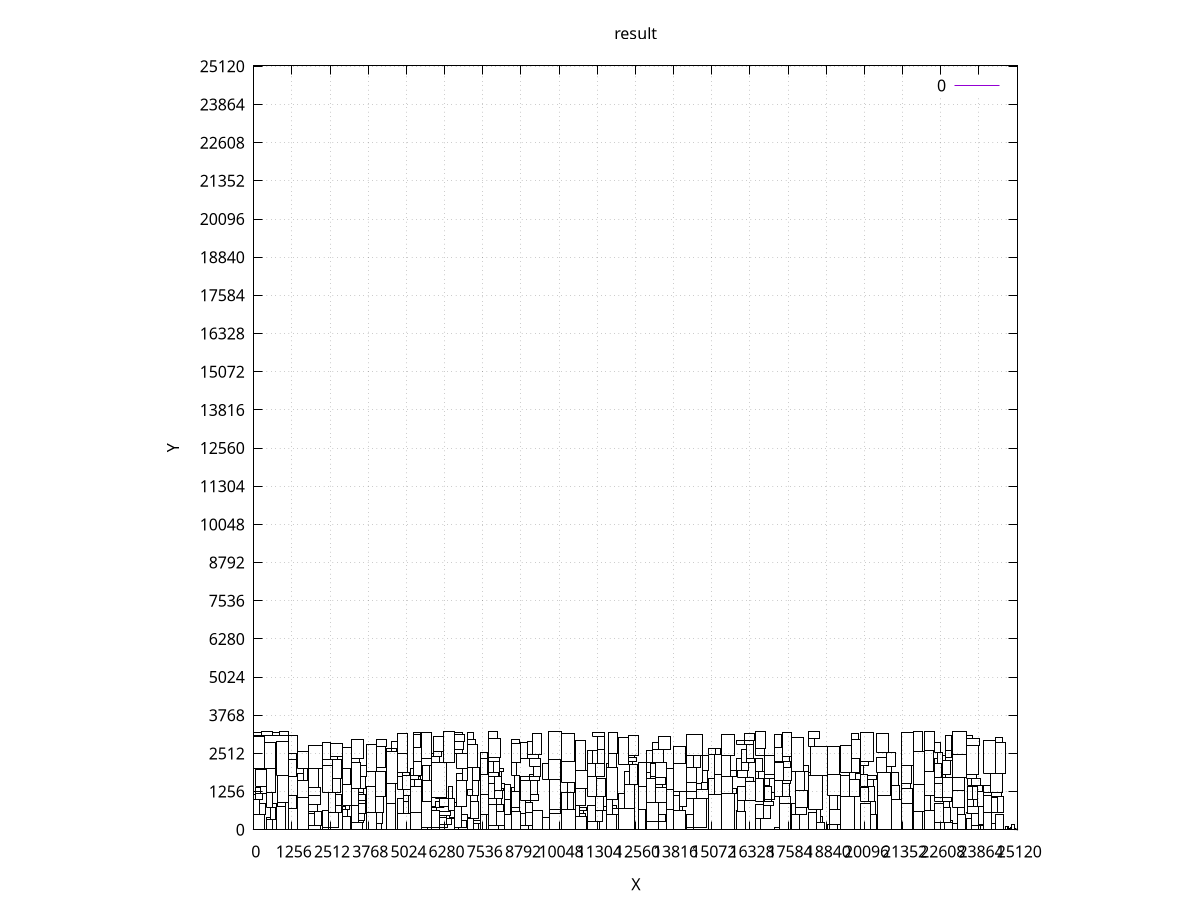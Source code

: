 reset
set title "result"
set xlabel "X"
set ylabel "Y"
set object 1 rect from 12330,2245 to 12610,2375 lw 1 fs empty
#set label "T1_h2_0001" at 12470,2310 center
set object 2 rect from 19665,2340 to 19970,2955 lw 1 fs empty
#set label "T1_h2_0002" at 19817,2647 center
set object 3 rect from 4740,2520 to 5060,3160 lw 1 fs empty
#set label "T1_h2_0003" at 4900,2840 center
set object 4 rect from 17300,875 to 17665,1105 lw 1 fs empty
#set label "T1_h2_0004" at 17482,990 center
set object 5 rect from 7035,2960 to 7240,3200 lw 1 fs empty
#set label "T1_h2_0005" at 7137,3080 center
set object 6 rect from 7470,490 to 7710,1160 lw 1 fs empty
#set label "T1_h2_0006" at 7590,825 center
set object 7 rect from 23440,2770 to 23890,3010 lw 1 fs empty
#set label "T1_h2_0007" at 23665,2890 center
set object 8 rect from 13230,1710 to 13570,2200 lw 1 fs empty
#set label "T1_h2_0008" at 13400,1955 center
set object 9 rect from 6120,770 to 6405,1020 lw 1 fs empty
#set label "T1_h2_0009" at 6262,895 center
set object 10 rect from 23825,780 to 24025,1270 lw 1 fs empty
#set label "T1_h2_0010" at 23925,1025 center
set object 11 rect from 370,2000 to 730,2875 lw 1 fs empty
#set label "T1_h2_0011" at 550,2437 center
set object 12 rect from 15685,1750 to 15870,1960 lw 1 fs empty
#set label "T1_h2_0012" at 15777,1855 center
set object 13 rect from 13335,280 to 13560,490 lw 1 fs empty
#set label "T1_h2_0013" at 13447,385 center
set object 14 rect from 22710,230 to 22925,730 lw 1 fs empty
#set label "T1_h2_0014" at 22817,480 center
set object 15 rect from 12940,1680 to 13045,1900 lw 1 fs empty
#set label "T1_h2_0015" at 12992,1790 center
set object 16 rect from 16210,2205 to 16490,2335 lw 1 fs empty
#set label "T1_h2_0016" at 16350,2270 center
set object 17 rect from 8780,140 to 8950,540 lw 1 fs empty
#set label "T1_h2_0017" at 8865,340 center
set object 18 rect from 6850,290 to 7035,500 lw 1 fs empty
#set label "T1_h2_0018" at 6942,395 center
set object 19 rect from 10140,0 to 10575,680 lw 1 fs empty
#set label "T1_h2_0019" at 10357,340 center
set object 20 rect from 16805,1430 to 16840,1450 lw 1 fs empty
#set label "T1_h2_0020" at 16822,1440 center
set object 21 rect from 7035,2050 to 7350,2820 lw 1 fs empty
#set label "T1_h2_0021" at 7192,2435 center
set object 22 rect from 24750,0 to 24795,110 lw 1 fs empty
#set label "T1_h2_0022" at 24772,55 center
set object 23 rect from 6405,650 to 6595,1020 lw 1 fs empty
#set label "T1_h2_0023" at 6500,835 center
set object 24 rect from 13110,2640 to 13315,2880 lw 1 fs empty
#set label "T1_h2_0024" at 13212,2760 center
set object 25 rect from 17140,1105 to 17410,1615 lw 1 fs empty
#set label "T1_h2_0025" at 17275,1360 center
set object 26 rect from 15870,2795 to 16150,2925 lw 1 fs empty
#set label "T1_h2_0026" at 16010,2860 center
set object 27 rect from 7035,1140 to 7200,1340 lw 1 fs empty
#set label "T1_h2_0027" at 7117,1240 center
set object 28 rect from 8260,990 to 8460,1480 lw 1 fs empty
#set label "T1_h2_0028" at 8360,1235 center
set object 29 rect from 1445,0 to 1815,1070 lw 1 fs empty
#set label "T1_h2_0029" at 1630,535 center
set object 30 rect from 22680,1820 to 22930,2280 lw 1 fs empty
#set label "T1_h2_0030" at 22805,2050 center
set object 31 rect from 16495,1690 to 16625,1910 lw 1 fs empty
#set label "T1_h2_0031" at 16560,1800 center
set object 32 rect from 16175,1595 to 16440,1735 lw 1 fs empty
#set label "T1_h2_0032" at 16307,1665 center
set object 33 rect from 14470,2040 to 14705,2460 lw 1 fs empty
#set label "T1_h2_0033" at 14587,2250 center
set object 34 rect from 865,3110 to 1145,3240 lw 1 fs empty
#set label "T1_h2_0034" at 1005,3175 center
set object 35 rect from 8090,1920 to 8215,2010 lw 1 fs empty
#set label "T1_h2_0035" at 8152,1965 center
set object 36 rect from 3465,300 to 3645,530 lw 1 fs empty
#set label "T1_h2_0036" at 3555,415 center
set object 37 rect from 5865,2230 to 6120,2410 lw 1 fs empty
#set label "T1_h2_0037" at 5992,2320 center
set object 38 rect from 7910,1280 to 8160,1740 lw 1 fs empty
#set label "T1_h2_0038" at 8035,1510 center
set object 39 rect from 4370,1510 to 4740,2580 lw 1 fs empty
#set label "T1_h2_0039" at 4555,2045 center
set object 40 rect from 5270,1795 to 5520,2255 lw 1 fs empty
#set label "T1_h2_0040" at 5395,2025 center
set object 41 rect from 7710,1030 to 7910,1520 lw 1 fs empty
#set label "T1_h2_0041" at 7810,1275 center
set object 42 rect from 16495,0 to 16685,370 lw 1 fs empty
#set label "T1_h2_0042" at 16590,185 center
set object 43 rect from 4890,1790 to 5135,1880 lw 1 fs empty
#set label "T1_h2_0043" at 5012,1835 center
set object 44 rect from 735,770 to 780,880 lw 1 fs empty
#set label "T1_h2_0044" at 757,825 center
set object 45 rect from 24795,0 to 24840,110 lw 1 fs empty
#set label "T1_h2_0045" at 24817,55 center
set object 46 rect from 24025,1860 to 24395,2930 lw 1 fs empty
#set label "T1_h2_0046" at 24210,2395 center
set object 47 rect from 8565,1255 to 8760,1795 lw 1 fs empty
#set label "T1_h2_0047" at 8662,1525 center
set object 48 rect from 25065,0 to 25100,20 lw 1 fs empty
#set label "T1_h2_0048" at 25082,10 center
set object 49 rect from 24415,0 to 24685,510 lw 1 fs empty
#set label "T1_h2_0049" at 24550,255 center
set object 50 rect from 10980,2190 to 11155,2620 lw 1 fs empty
#set label "T1_h2_0050" at 11067,2405 center
set object 51 rect from 12000,715 to 12200,1205 lw 1 fs empty
#set label "T1_h2_0051" at 12100,960 center
set object 52 rect from 24025,0 to 24285,560 lw 1 fs empty
#set label "T1_h2_0052" at 24155,280 center
set object 53 rect from 3705,570 to 4015,1420 lw 1 fs empty
#set label "T1_h2_0053" at 3860,995 center
set object 54 rect from 8005,130 to 8255,590 lw 1 fs empty
#set label "T1_h2_0054" at 8130,360 center
set object 55 rect from 4740,530 to 4940,1020 lw 1 fs empty
#set label "T1_h2_0055" at 4840,775 center
set object 56 rect from 18655,250 to 18725,430 lw 1 fs empty
#set label "T1_h2_0056" at 18690,340 center
set object 57 rect from 3465,1240 to 3620,1350 lw 1 fs empty
#set label "T1_h2_0057" at 3542,1295 center
set object 58 rect from 16805,1010 to 17035,1430 lw 1 fs empty
#set label "T1_h2_0058" at 16920,1220 center
set object 59 rect from 13810,2190 to 14215,2755 lw 1 fs empty
#set label "T1_h2_0059" at 14012,2472 center
set object 60 rect from 22390,940 to 22670,1070 lw 1 fs empty
#set label "T1_h2_0060" at 22530,1005 center
set object 61 rect from 20975,1010 to 21250,1460 lw 1 fs empty
#set label "T1_h2_0061" at 21112,1235 center
set object 62 rect from 8005,830 to 8170,1030 lw 1 fs empty
#set label "T1_h2_0062" at 8087,930 center
set object 63 rect from 7035,0 to 7225,370 lw 1 fs empty
#set label "T1_h2_0063" at 7130,185 center
set object 64 rect from 7710,1740 to 8045,1870 lw 1 fs empty
#set label "T1_h2_0064" at 7877,1805 center
set object 65 rect from 13810,0 to 14205,630 lw 1 fs empty
#set label "T1_h2_0065" at 14007,315 center
set object 66 rect from 2455,570 to 2695,1240 lw 1 fs empty
#set label "T1_h2_0066" at 2575,905 center
set object 67 rect from 1985,130 to 2235,590 lw 1 fs empty
#set label "T1_h2_0067" at 2110,360 center
set object 68 rect from 6125,470 to 6460,600 lw 1 fs empty
#set label "T1_h2_0068" at 6292,535 center
set object 69 rect from 7710,2240 to 8085,2370 lw 1 fs empty
#set label "T1_h2_0069" at 7897,2305 center
set object 70 rect from 16495,370 to 16770,820 lw 1 fs empty
#set label "T1_h2_0070" at 16632,595 center
set object 71 rect from 10980,1080 to 11280,1740 lw 1 fs empty
#set label "T1_h2_0071" at 11130,1410 center
set object 72 rect from 25120,0 to 25135,10 lw 1 fs empty
#set label "T1_h2_0072" at 25127,5 center
set object 73 rect from 2260,1240 to 2590,2110 lw 1 fs empty
#set label "T1_h2_0073" at 2425,1675 center
set object 74 rect from 22490,2170 to 22680,2540 lw 1 fs empty
#set label "T1_h2_0074" at 22585,2355 center
set object 75 rect from 22995,0 to 23160,200 lw 1 fs empty
#set label "T1_h2_0075" at 23077,100 center
set object 76 rect from 70,1195 to 235,1395 lw 1 fs empty
#set label "T1_h2_0076" at 152,1295 center
set object 77 rect from 8475,2225 to 8780,2840 lw 1 fs empty
#set label "T1_h2_0077" at 8627,2532 center
set object 78 rect from 5980,730 to 6120,930 lw 1 fs empty
#set label "T1_h2_0078" at 6050,830 center
set object 79 rect from 16805,1680 to 17140,1810 lw 1 fs empty
#set label "T1_h2_0079" at 16972,1745 center
set object 80 rect from 17410,1525 to 17655,1615 lw 1 fs empty
#set label "T1_h2_0080" at 17532,1570 center
set object 81 rect from 2910,1500 to 3180,2010 lw 1 fs empty
#set label "T1_h2_0081" at 3045,1755 center
set object 82 rect from 7470,2330 to 7695,2540 lw 1 fs empty
#set label "T1_h2_0082" at 7582,2435 center
set object 83 rect from 16770,790 to 17105,920 lw 1 fs empty
#set label "T1_h2_0083" at 16937,855 center
set object 84 rect from 5525,2110 to 5850,2340 lw 1 fs empty
#set label "T1_h2_0084" at 5687,2225 center
set object 85 rect from 6255,2230 to 6610,3240 lw 1 fs empty
#set label "T1_h2_0085" at 6432,2735 center
set object 86 rect from 415,340 to 560,410 lw 1 fs empty
#set label "T1_h2_0086" at 487,375 center
set object 87 rect from 6405,1020 to 6555,1440 lw 1 fs empty
#set label "T1_h2_0087" at 6480,1230 center
set object 88 rect from 12330,2155 to 12455,2245 lw 1 fs empty
#set label "T1_h2_0088" at 12392,2200 center
set object 89 rect from 23440,0 to 23630,370 lw 1 fs empty
#set label "T1_h2_0089" at 23535,185 center
set object 90 rect from 12200,1485 to 12375,1915 lw 1 fs empty
#set label "T1_h2_0090" at 12287,1700 center
set object 91 rect from 22390,2540 to 22610,2880 lw 1 fs empty
#set label "T1_h2_0091" at 22500,2710 center
set object 92 rect from 2455,80 to 2795,570 lw 1 fs empty
#set label "T1_h2_0092" at 2625,325 center
set object 93 rect from 14755,1950 to 14955,2440 lw 1 fs empty
#set label "T1_h2_0093" at 14855,2195 center
set object 94 rect from 16495,2680 to 16840,3240 lw 1 fs empty
#set label "T1_h2_0094" at 16667,2960 center
set object 95 rect from 22390,0 to 22715,230 lw 1 fs empty
#set label "T1_h2_0095" at 22552,115 center
set object 96 rect from 5570,930 to 5865,1620 lw 1 fs empty
#set label "T1_h2_0096" at 5717,1275 center
set object 97 rect from 7225,0 to 7390,200 lw 1 fs empty
#set label "T1_h2_0097" at 7307,100 center
set object 98 rect from 22070,0 to 22390,640 lw 1 fs empty
#set label "T1_h2_0098" at 22230,320 center
set object 99 rect from 21330,0 to 21690,875 lw 1 fs empty
#set label "T1_h2_0099" at 21510,437 center
set object 100 rect from 5865,0 to 6110,90 lw 1 fs empty
#set label "T1_h2_0100" at 5987,45 center
set object 101 rect from 12330,2375 to 12540,2455 lw 1 fs empty
#set label "T1_h2_0101" at 12435,2415 center
set object 102 rect from 19805,1650 to 19970,1850 lw 1 fs empty
#set label "T1_h2_0102" at 19887,1750 center
set object 103 rect from 4370,850 to 4670,1510 lw 1 fs empty
#set label "T1_h2_0103" at 4520,1180 center
set object 104 rect from 8475,1255 to 8565,1375 lw 1 fs empty
#set label "T1_h2_0104" at 8520,1315 center
set object 105 rect from 11255,1740 to 11530,2190 lw 1 fs empty
#set label "T1_h2_0105" at 11392,1965 center
set object 106 rect from 15210,2490 to 15375,2690 lw 1 fs empty
#set label "T1_h2_0106" at 15292,2590 center
set object 107 rect from 21330,875 to 21680,1370 lw 1 fs empty
#set label "T1_h2_0107" at 21505,1122 center
set object 108 rect from 22670,940 to 22950,1070 lw 1 fs empty
#set label "T1_h2_0108" at 22810,1005 center
set object 109 rect from 780,770 to 1060,900 lw 1 fs empty
#set label "T1_h2_0109" at 920,835 center
set object 110 rect from 17140,2245 to 17390,2705 lw 1 fs empty
#set label "T1_h2_0110" at 17265,2475 center
set object 111 rect from 2260,80 to 2455,620 lw 1 fs empty
#set label "T1_h2_0111" at 2357,350 center
set object 112 rect from 17300,0 to 17660,875 lw 1 fs empty
#set label "T1_h2_0112" at 17480,437 center
set object 113 rect from 8950,140 to 9180,560 lw 1 fs empty
#set label "T1_h2_0113" at 9065,350 center
set object 114 rect from 14025,750 to 14240,1250 lw 1 fs empty
#set label "T1_h2_0114" at 14132,1000 center
set object 115 rect from 17140,0 to 17300,80 lw 1 fs empty
#set label "T1_h2_0115" at 17220,40 center
set object 116 rect from 8260,0 to 8475,500 lw 1 fs empty
#set label "T1_h2_0116" at 8367,250 center
set object 117 rect from 23475,780 to 23700,990 lw 1 fs empty
#set label "T1_h2_0117" at 23587,885 center
set object 118 rect from 18870,1125 to 19305,1805 lw 1 fs empty
#set label "T1_h2_0118" at 19087,1465 center
set object 119 rect from 20200,1410 to 20405,1650 lw 1 fs empty
#set label "T1_h2_0119" at 20302,1530 center
set object 120 rect from 24895,0 to 24935,85 lw 1 fs empty
#set label "T1_h2_0120" at 24915,42 center
set object 121 rect from 7470,1160 to 7710,1830 lw 1 fs empty
#set label "T1_h2_0121" at 7590,1495 center
set object 122 rect from 11685,2065 to 11935,2525 lw 1 fs empty
#set label "T1_h2_0122" at 11810,2295 center
set object 123 rect from 8950,900 to 9095,970 lw 1 fs empty
#set label "T1_h2_0123" at 9022,935 center
set object 124 rect from 20280,0 to 20480,490 lw 1 fs empty
#set label "T1_h2_0124" at 20380,245 center
set object 125 rect from 17680,510 to 17815,880 lw 1 fs empty
#set label "T1_h2_0125" at 17747,695 center
set object 126 rect from 1815,590 to 2100,840 lw 1 fs empty
#set label "T1_h2_0126" at 1957,715 center
set object 127 rect from 6610,760 to 6685,890 lw 1 fs empty
#set label "T1_h2_0127" at 6647,825 center
set object 128 rect from 24395,2870 to 24650,3050 lw 1 fs empty
#set label "T1_h2_0128" at 24522,2960 center
set object 129 rect from 20480,2530 to 20875,3160 lw 1 fs empty
#set label "T1_h2_0129" at 20677,2845 center
set object 130 rect from 24285,560 to 24485,1050 lw 1 fs empty
#set label "T1_h2_0130" at 24385,805 center
set object 131 rect from 23475,550 to 23840,780 lw 1 fs empty
#set label "T1_h2_0131" at 23657,665 center
set object 132 rect from 16210,2335 to 16460,2795 lw 1 fs empty
#set label "T1_h2_0132" at 16335,2565 center
set object 133 rect from 9715,1670 to 10110,2300 lw 1 fs empty
#set label "T1_h2_0133" at 9912,1985 center
set object 134 rect from 23825,1270 to 23990,1470 lw 1 fs empty
#set label "T1_h2_0134" at 23907,1370 center
set object 135 rect from 2910,450 to 3090,680 lw 1 fs empty
#set label "T1_h2_0135" at 3000,565 center
set object 136 rect from 14240,2460 to 14755,3150 lw 1 fs empty
#set label "T1_h2_0136" at 14497,2805 center
set object 137 rect from 19305,1090 to 19600,1780 lw 1 fs empty
#set label "T1_h2_0137" at 19452,1435 center
set object 138 rect from 2590,1240 to 2865,1690 lw 1 fs empty
#set label "T1_h2_0138" at 2727,1465 center
set object 139 rect from 11500,620 to 11600,780 lw 1 fs empty
#set label "T1_h2_0139" at 11550,700 center
set object 140 rect from 3035,680 to 3155,810 lw 1 fs empty
#set label "T1_h2_0140" at 3095,745 center
set object 141 rect from 12940,0 to 13325,280 lw 1 fs empty
#set label "T1_h2_0141" at 13132,140 center
set object 142 rect from 8090,1740 to 8160,1920 lw 1 fs empty
#set label "T1_h2_0142" at 8125,1830 center
set object 143 rect from 13810,1250 to 14230,2190 lw 1 fs empty
#set label "T1_h2_0143" at 14020,1720 center
set object 144 rect from 8160,1360 to 8260,1520 lw 1 fs empty
#set label "T1_h2_0144" at 8210,1440 center
set object 145 rect from 22995,2475 to 23440,3225 lw 1 fs empty
#set label "T1_h2_0145" at 23217,2850 center
set object 146 rect from 15870,1965 to 16060,2335 lw 1 fs empty
#set label "T1_h2_0146" at 15965,2150 center
set object 147 rect from 10140,680 to 10335,1220 lw 1 fs empty
#set label "T1_h2_0147" at 10237,950 center
set object 148 rect from 70,985 to 295,1195 lw 1 fs empty
#set label "T1_h2_0148" at 182,1090 center
set object 149 rect from 11250,280 to 11470,620 lw 1 fs empty
#set label "T1_h2_0149" at 11360,450 center
set object 150 rect from 5525,930 to 5570,1040 lw 1 fs empty
#set label "T1_h2_0150" at 5547,985 center
set object 151 rect from 17680,1920 to 18080,3040 lw 1 fs empty
#set label "T1_h2_0151" at 17880,2480 center
set object 152 rect from 14240,0 to 14485,90 lw 1 fs empty
#set label "T1_h2_0152" at 14362,45 center
set object 153 rect from 14240,2040 to 14470,2460 lw 1 fs empty
#set label "T1_h2_0153" at 14355,2250 center
set object 154 rect from 13230,1480 to 13555,1710 lw 1 fs empty
#set label "T1_h2_0154" at 13392,1595 center
set object 155 rect from 6610,0 to 6735,90 lw 1 fs empty
#set label "T1_h2_0155" at 6672,45 center
set object 156 rect from 22670,1070 to 22990,1710 lw 1 fs empty
#set label "T1_h2_0156" at 22830,1390 center
set object 157 rect from 18950,0 to 19205,180 lw 1 fs empty
#set label "T1_h2_0157" at 19077,90 center
set object 158 rect from 4740,1340 to 4890,1760 lw 1 fs empty
#set label "T1_h2_0158" at 4815,1550 center
set object 159 rect from 23440,550 to 23475,570 lw 1 fs empty
#set label "T1_h2_0159" at 23457,560 center
set object 160 rect from 8950,560 to 9170,900 lw 1 fs empty
#set label "T1_h2_0160" at 9060,730 center
set object 161 rect from 9730,0 to 10140,530 lw 1 fs empty
#set label "T1_h2_0161" at 9935,265 center
set object 162 rect from 6865,1610 to 7035,2010 lw 1 fs empty
#set label "T1_h2_0162" at 6950,1810 center
set object 163 rect from 3205,2200 to 3485,2330 lw 1 fs empty
#set label "T1_h2_0163" at 3345,2265 center
set object 164 rect from 14955,2490 to 15210,2670 lw 1 fs empty
#set label "T1_h2_0164" at 15082,2580 center
set object 165 rect from 18870,0 to 18950,160 lw 1 fs empty
#set label "T1_h2_0165" at 18910,80 center
set object 166 rect from 23475,990 to 23650,1420 lw 1 fs empty
#set label "T1_h2_0166" at 23562,1205 center
set object 167 rect from 20480,1880 to 20830,2375 lw 1 fs empty
#set label "T1_h2_0167" at 20655,2127 center
set object 168 rect from 6120,730 to 6235,770 lw 1 fs empty
#set label "T1_h2_0168" at 6177,750 center
set object 169 rect from 5865,2410 to 5915,2520 lw 1 fs empty
#set label "T1_h2_0169" at 5890,2465 center
set object 170 rect from 1140,2315 to 1395,2495 lw 1 fs empty
#set label "T1_h2_0170" at 1267,2405 center
set object 171 rect from 22390,1710 to 22640,2170 lw 1 fs empty
#set label "T1_h2_0171" at 22515,1940 center
set object 172 rect from 5165,1655 to 5430,1795 lw 1 fs empty
#set label "T1_h2_0172" at 5297,1725 center
set object 173 rect from 5865,90 to 6125,650 lw 1 fs empty
#set label "T1_h2_0173" at 5995,370 center
set object 174 rect from 15925,1735 to 16250,1965 lw 1 fs empty
#set label "T1_h2_0174" at 16087,1850 center
set object 175 rect from 9060,2080 to 9445,2360 lw 1 fs empty
#set label "T1_h2_0175" at 9252,2220 center
set object 176 rect from 12940,2200 to 13110,2600 lw 1 fs empty
#set label "T1_h2_0176" at 13025,2400 center
set object 177 rect from 17390,2425 to 17680,3195 lw 1 fs empty
#set label "T1_h2_0177" at 17535,2810 center
set object 178 rect from 19665,1890 to 19940,2340 lw 1 fs empty
#set label "T1_h2_0178" at 19802,2115 center
set object 179 rect from 22995,720 to 23400,1285 lw 1 fs empty
#set label "T1_h2_0179" at 23197,1002 center
set object 180 rect from 1815,130 to 1985,530 lw 1 fs empty
#set label "T1_h2_0180" at 1900,330 center
set object 181 rect from 415,0 to 635,340 lw 1 fs empty
#set label "T1_h2_0181" at 525,170 center
set object 182 rect from 14565,1310 to 14730,1510 lw 1 fs empty
#set label "T1_h2_0182" at 14647,1410 center
set object 183 rect from 0,985 to 70,1165 lw 1 fs empty
#set label "T1_h2_0183" at 35,1075 center
set object 184 rect from 7035,370 to 7150,410 lw 1 fs empty
#set label "T1_h2_0184" at 7092,390 center
set object 185 rect from 24285,0 to 24415,220 lw 1 fs empty
#set label "T1_h2_0185" at 24350,110 center
set object 186 rect from 9060,1740 to 9220,1820 lw 1 fs empty
#set label "T1_h2_0186" at 9140,1780 center
set object 187 rect from 18505,0 to 18790,250 lw 1 fs empty
#set label "T1_h2_0187" at 18647,125 center
set object 188 rect from 2695,800 to 2885,1170 lw 1 fs empty
#set label "T1_h2_0188" at 2790,985 center
set object 189 rect from 4050,0 to 4215,200 lw 1 fs empty
#set label "T1_h2_0189" at 4132,100 center
set object 190 rect from 19665,2955 to 19890,3165 lw 1 fs empty
#set label "T1_h2_0190" at 19777,3060 center
set object 191 rect from 17140,2705 to 17370,3125 lw 1 fs empty
#set label "T1_h2_0191" at 17255,2915 center
set object 192 rect from 12650,0 to 12890,670 lw 1 fs empty
#set label "T1_h2_0192" at 12770,335 center
set object 193 rect from 6610,2645 to 6895,2895 lw 1 fs empty
#set label "T1_h2_0193" at 6752,2770 center
set object 194 rect from 7910,1030 to 8195,1280 lw 1 fs empty
#set label "T1_h2_0194" at 8052,1155 center
set object 195 rect from 13230,1400 to 13440,1480 lw 1 fs empty
#set label "T1_h2_0195" at 13335,1440 center
set object 196 rect from 3515,1750 to 3705,2120 lw 1 fs empty
#set label "T1_h2_0196" at 3610,1935 center
set object 197 rect from 23440,1830 to 23860,2770 lw 1 fs empty
#set label "T1_h2_0197" at 23650,2300 center
set object 198 rect from 20480,0 to 20520,85 lw 1 fs empty
#set label "T1_h2_0198" at 20500,42 center
set object 199 rect from 17390,2245 to 17645,2425 lw 1 fs empty
#set label "T1_h2_0199" at 17517,2335 center
set object 200 rect from 16495,920 to 16785,1690 lw 1 fs empty
#set label "T1_h2_0200" at 16640,1305 center
set object 201 rect from 235,1195 to 415,1425 lw 1 fs empty
#set label "T1_h2_0201" at 325,1310 center
set object 202 rect from 9060,1610 to 9395,1740 lw 1 fs empty
#set label "T1_h2_0202" at 9227,1675 center
set object 203 rect from 4015,570 to 4285,1080 lw 1 fs empty
#set label "T1_h2_0203" at 4150,825 center
set object 204 rect from 23630,130 to 23860,550 lw 1 fs empty
#set label "T1_h2_0204" at 23745,340 center
set object 205 rect from 4050,200 to 4240,570 lw 1 fs empty
#set label "T1_h2_0205" at 4145,385 center
set object 206 rect from 6610,90 to 6850,760 lw 1 fs empty
#set label "T1_h2_0206" at 6730,425 center
set object 207 rect from 2520,2305 to 2765,2395 lw 1 fs empty
#set label "T1_h2_0207" at 2642,2350 center
set object 208 rect from 9715,2300 to 10135,3240 lw 1 fs empty
#set label "T1_h2_0208" at 9925,2770 center
set object 209 rect from 1140,0 to 1435,690 lw 1 fs empty
#set label "T1_h2_0209" at 1287,345 center
set object 210 rect from 17815,510 to 18180,740 lw 1 fs empty
#set label "T1_h2_0210" at 17997,625 center
set object 211 rect from 6330,180 to 6495,380 lw 1 fs empty
#set label "T1_h2_0211" at 6412,280 center
set object 212 rect from 3465,870 to 3675,950 lw 1 fs empty
#set label "T1_h2_0212" at 3570,910 center
set object 213 rect from 245,3110 to 620,3240 lw 1 fs empty
#set label "T1_h2_0213" at 432,3175 center
set object 214 rect from 13315,2640 to 13705,3080 lw 1 fs empty
#set label "T1_h2_0214" at 13510,2860 center
set object 215 rect from 14240,1030 to 14565,1260 lw 1 fs empty
#set label "T1_h2_0215" at 14402,1145 center
set object 216 rect from 1140,1755 to 1400,2315 lw 1 fs empty
#set label "T1_h2_0216" at 1270,2035 center
set object 217 rect from 19970,2260 to 20390,3200 lw 1 fs empty
#set label "T1_h2_0217" at 20180,2730 center
set object 218 rect from 20975,0 to 21330,1010 lw 1 fs empty
#set label "T1_h2_0218" at 21152,505 center
set object 219 rect from 16060,2205 to 16210,2625 lw 1 fs empty
#set label "T1_h2_0219" at 16135,2415 center
set object 220 rect from 15925,955 to 16175,1415 lw 1 fs empty
#set label "T1_h2_0220" at 16050,1185 center
set object 221 rect from 735,0 to 1050,770 lw 1 fs empty
#set label "T1_h2_0221" at 892,385 center
set object 222 rect from 2520,2395 to 2910,2835 lw 1 fs empty
#set label "T1_h2_0222" at 2715,2615 center
set object 223 rect from 13570,1340 to 13810,2010 lw 1 fs empty
#set label "T1_h2_0223" at 13690,1675 center
set object 224 rect from 10710,440 to 10920,520 lw 1 fs empty
#set label "T1_h2_0224" at 10815,480 center
set object 225 rect from 3705,0 to 4050,560 lw 1 fs empty
#set label "T1_h2_0225" at 3877,280 center
set object 226 rect from 17680,0 to 17950,510 lw 1 fs empty
#set label "T1_h2_0226" at 17815,255 center
set object 227 rect from 11600,2065 to 11685,2175 lw 1 fs empty
#set label "T1_h2_0227" at 11642,2120 center
set object 228 rect from 14240,1550 to 14580,2040 lw 1 fs empty
#set label "T1_h2_0228" at 14410,1795 center
set object 229 rect from 10575,810 to 10920,1370 lw 1 fs empty
#set label "T1_h2_0229" at 10747,1090 center
set object 230 rect from 9220,1740 to 9440,2080 lw 1 fs empty
#set label "T1_h2_0230" at 9330,1910 center
set object 231 rect from 10980,280 to 11250,790 lw 1 fs empty
#set label "T1_h2_0231" at 11115,535 center
set object 232 rect from 5570,1620 to 5770,2110 lw 1 fs empty
#set label "T1_h2_0232" at 5670,1865 center
set object 233 rect from 6685,2010 to 7035,2505 lw 1 fs empty
#set label "T1_h2_0233" at 6860,2257 center
set object 234 rect from 15390,0 to 15830,1200 lw 1 fs empty
#set label "T1_h2_0234" at 15610,600 center
set object 235 rect from 13110,2200 to 13500,2640 lw 1 fs empty
#set label "T1_h2_0235" at 13305,2420 center
set object 236 rect from 11600,0 to 11950,495 lw 1 fs empty
#set label "T1_h2_0236" at 11775,247 center
set object 237 rect from 19305,1890 to 19665,2765 lw 1 fs empty
#set label "T1_h2_0237" at 19485,2327 center
set object 238 rect from 16495,2450 to 16820,2680 lw 1 fs empty
#set label "T1_h2_0238" at 16657,2565 center
set object 239 rect from 0,2000 to 370,3070 lw 1 fs empty
#set label "T1_h2_0239" at 185,2535 center
set object 240 rect from 1140,690 to 1415,1140 lw 1 fs empty
#set label "T1_h2_0240" at 1277,915 center
set object 241 rect from 5165,1435 to 5295,1655 lw 1 fs empty
#set label "T1_h2_0241" at 5230,1545 center
set object 242 rect from 18310,1800 to 18870,2755 lw 1 fs empty
#set label "T1_h2_0242" at 18590,2277 center
set object 243 rect from 5915,2590 to 6255,3080 lw 1 fs empty
#set label "T1_h2_0243" at 6085,2835 center
set object 244 rect from 11280,1080 to 11585,1695 lw 1 fs empty
#set label "T1_h2_0244" at 11432,1387 center
set object 245 rect from 17410,1105 to 17640,1525 lw 1 fs empty
#set label "T1_h2_0245" at 17525,1315 center
set object 246 rect from 8780,0 to 9045,140 lw 1 fs empty
#set label "T1_h2_0246" at 8912,70 center
set object 247 rect from 6125,180 to 6330,420 lw 1 fs empty
#set label "T1_h2_0247" at 6227,300 center
set object 248 rect from 8475,615 to 8755,745 lw 1 fs empty
#set label "T1_h2_0248" at 8615,680 center
set object 249 rect from 7225,200 to 7470,290 lw 1 fs empty
#set label "T1_h2_0249" at 7347,245 center
set object 250 rect from 7150,370 to 7410,930 lw 1 fs empty
#set label "T1_h2_0250" at 7280,650 center
set object 251 rect from 11250,620 to 11500,1080 lw 1 fs empty
#set label "T1_h2_0251" at 11375,850 center
set object 252 rect from 1625,1630 to 1760,2000 lw 1 fs empty
#set label "T1_h2_0252" at 1692,1815 center
set object 253 rect from 19970,0 to 20280,850 lw 1 fs empty
#set label "T1_h2_0253" at 20125,425 center
set object 254 rect from 2910,680 to 3035,770 lw 1 fs empty
#set label "T1_h2_0254" at 2972,725 center
set object 255 rect from 16805,920 to 17050,1010 lw 1 fs empty
#set label "T1_h2_0255" at 16927,965 center
set object 256 rect from 10710,520 to 10865,630 lw 1 fs empty
#set label "T1_h2_0256" at 10787,575 center
set object 257 rect from 14955,0 to 15385,1150 lw 1 fs empty
#set label "T1_h2_0257" at 15170,575 center
set object 258 rect from 22680,1710 to 22765,1820 lw 1 fs empty
#set label "T1_h2_0258" at 22722,1765 center
set object 259 rect from 560,340 to 730,740 lw 1 fs empty
#set label "T1_h2_0259" at 645,540 center
set object 260 rect from 8780,1610 to 9060,1740 lw 1 fs empty
#set label "T1_h2_0260" at 8920,1675 center
set object 261 rect from 15925,615 to 16145,955 lw 1 fs empty
#set label "T1_h2_0261" at 16035,785 center
set object 262 rect from 23860,130 to 23975,170 lw 1 fs empty
#set label "T1_h2_0262" at 23917,150 center
set object 263 rect from 1815,1400 to 2120,2015 lw 1 fs empty
#set label "T1_h2_0263" at 1967,1707 center
set object 264 rect from 20280,490 to 20455,920 lw 1 fs empty
#set label "T1_h2_0264" at 20367,705 center
set object 265 rect from 8780,970 to 9100,1610 lw 1 fs empty
#set label "T1_h2_0265" at 8940,1290 center
set object 266 rect from 18245,0 to 18505,560 lw 1 fs empty
#set label "T1_h2_0266" at 18375,280 center
set object 267 rect from 24395,1860 to 24750,2870 lw 1 fs empty
#set label "T1_h2_0267" at 24572,2365 center
set object 268 rect from 14730,1310 to 14935,1550 lw 1 fs empty
#set label "T1_h2_0268" at 14832,1430 center
set object 269 rect from 21700,2560 to 22000,3220 lw 1 fs empty
#set label "T1_h2_0269" at 21850,2890 center
set object 270 rect from 18870,1805 to 19290,2745 lw 1 fs empty
#set label "T1_h2_0270" at 19080,2275 center
set object 271 rect from 4740,1880 to 5060,2520 lw 1 fs empty
#set label "T1_h2_0271" at 4900,2200 center
set object 272 rect from 6455,380 to 6570,420 lw 1 fs empty
#set label "T1_h2_0272" at 6512,400 center
set object 273 rect from 780,900 to 1140,1775 lw 1 fs empty
#set label "T1_h2_0273" at 960,1337 center
set object 274 rect from 22710,730 to 22895,940 lw 1 fs empty
#set label "T1_h2_0274" at 22802,835 center
set object 275 rect from 11815,705 to 11940,795 lw 1 fs empty
#set label "T1_h2_0275" at 11877,750 center
set object 276 rect from 9500,1670 to 9715,2170 lw 1 fs empty
#set label "T1_h2_0276" at 9607,1920 center
set object 277 rect from 415,740 to 615,1230 lw 1 fs empty
#set label "T1_h2_0277" at 515,985 center
set object 278 rect from 16625,1690 to 16805,1920 lw 1 fs empty
#set label "T1_h2_0278" at 16715,1805 center
set object 279 rect from 13570,670 to 13810,1340 lw 1 fs empty
#set label "T1_h2_0279" at 13690,1005 center
set object 280 rect from 415,1230 to 730,2000 lw 1 fs empty
#set label "T1_h2_0280" at 572,1615 center
set object 281 rect from 17035,1010 to 17140,1230 lw 1 fs empty
#set label "T1_h2_0281" at 17087,1120 center
set object 282 rect from 0,0 to 350,495 lw 1 fs empty
#set label "T1_h2_0282" at 175,247 center
set object 283 rect from 16175,955 to 16495,1595 lw 1 fs empty
#set label "T1_h2_0283" at 16335,1275 center
set object 284 rect from 21330,2125 to 21700,3195 lw 1 fs empty
#set label "T1_h2_0284" at 21515,2660 center
set object 285 rect from 5525,80 to 5835,930 lw 1 fs empty
#set label "T1_h2_0285" at 5680,505 center
set object 286 rect from 20520,1130 to 20965,1880 lw 1 fs empty
#set label "T1_h2_0286" at 20742,1505 center
set object 287 rect from 13230,910 to 13570,1400 lw 1 fs empty
#set label "T1_h2_0287" at 13400,1155 center
set object 288 rect from 8475,2840 to 8755,2970 lw 1 fs empty
#set label "T1_h2_0288" at 8615,2905 center
set object 289 rect from 5270,2715 to 5505,3135 lw 1 fs empty
#set label "T1_h2_0289" at 5387,2925 center
set object 290 rect from 22995,1725 to 23440,2475 lw 1 fs empty
#set label "T1_h2_0290" at 23217,2100 center
set object 291 rect from 4035,2060 to 4330,2750 lw 1 fs empty
#set label "T1_h2_0291" at 4182,2405 center
set object 292 rect from 23605,1470 to 23930,1700 lw 1 fs empty
#set label "T1_h2_0292" at 23767,1585 center
set object 293 rect from 20830,1880 to 20995,2080 lw 1 fs empty
#set label "T1_h2_0293" at 20912,1980 center
set object 294 rect from 11305,2190 to 11555,2650 lw 1 fs empty
#set label "T1_h2_0294" at 11430,2420 center
set object 295 rect from 3705,1930 to 4035,2800 lw 1 fs empty
#set label "T1_h2_0295" at 3870,2365 center
set object 296 rect from 10980,0 to 11365,280 lw 1 fs empty
#set label "T1_h2_0296" at 11172,140 center
set object 297 rect from 2590,1690 to 2895,2305 lw 1 fs empty
#set label "T1_h2_0297" at 2742,1997 center
set object 298 rect from 13810,630 to 14025,1130 lw 1 fs empty
#set label "T1_h2_0298" at 13917,880 center
set object 299 rect from 4035,2750 to 4360,2980 lw 1 fs empty
#set label "T1_h2_0299" at 4197,2865 center
set object 300 rect from 8475,1795 to 8650,2225 lw 1 fs empty
#set label "T1_h2_0300" at 8562,2010 center
set object 301 rect from 4370,0 to 4680,850 lw 1 fs empty
#set label "T1_h2_0301" at 4525,425 center
set object 302 rect from 1140,2495 to 1445,3110 lw 1 fs empty
#set label "T1_h2_0302" at 1292,2802 center
set object 303 rect from 14475,90 to 14895,1030 lw 1 fs empty
#set label "T1_h2_0303" at 14685,560 center
set object 304 rect from 620,3110 to 865,3200 lw 1 fs empty
#set label "T1_h2_0304" at 742,3155 center
set object 305 rect from 3205,230 to 3465,790 lw 1 fs empty
#set label "T1_h2_0305" at 3335,510 center
set object 306 rect from 20220,920 to 20420,1410 lw 1 fs empty
#set label "T1_h2_0306" at 20320,1165 center
set object 307 rect from 7710,0 to 8045,130 lw 1 fs empty
#set label "T1_h2_0307" at 7877,65 center
set object 308 rect from 11815,495 to 12000,705 lw 1 fs empty
#set label "T1_h2_0308" at 11907,600 center
set object 309 rect from 1815,0 to 2190,130 lw 1 fs empty
#set label "T1_h2_0309" at 2002,65 center
set object 310 rect from 1815,840 to 2200,1120 lw 1 fs empty
#set label "T1_h2_0310" at 2007,980 center
set object 311 rect from 12000,0 to 12525,715 lw 1 fs empty
#set label "T1_h2_0311" at 12262,357 center
set object 312 rect from 3465,1160 to 3625,1240 lw 1 fs empty
#set label "T1_h2_0312" at 3545,1200 center
set object 313 rect from 3515,1350 to 3685,1750 lw 1 fs empty
#set label "T1_h2_0313" at 3600,1550 center
set object 314 rect from 1445,1070 to 1790,1630 lw 1 fs empty
#set label "T1_h2_0314" at 1617,1350 center
set object 315 rect from 7710,2370 to 8105,3000 lw 1 fs empty
#set label "T1_h2_0315" at 7907,2685 center
set object 316 rect from 4530,2580 to 4690,2660 lw 1 fs empty
#set label "T1_h2_0316" at 4610,2620 center
set object 317 rect from 2695,570 to 2875,800 lw 1 fs empty
#set label "T1_h2_0317" at 2785,685 center
set object 318 rect from 14565,1030 to 14950,1310 lw 1 fs empty
#set label "T1_h2_0318" at 14757,1170 center
set object 319 rect from 3465,530 to 3685,870 lw 1 fs empty
#set label "T1_h2_0319" at 3575,700 center
set object 320 rect from 14755,1550 to 14925,1950 lw 1 fs empty
#set label "T1_h2_0320" at 14840,1750 center
set object 321 rect from 23160,510 to 23385,720 lw 1 fs empty
#set label "T1_h2_0321" at 23272,615 center
set object 322 rect from 20975,1460 to 21205,1880 lw 1 fs empty
#set label "T1_h2_0322" at 21090,1670 center
set object 323 rect from 10575,440 to 10710,810 lw 1 fs empty
#set label "T1_h2_0323" at 10642,625 center
set object 324 rect from 735,1775 to 1135,2895 lw 1 fs empty
#set label "T1_h2_0324" at 935,2335 center
set object 325 rect from 12650,1440 to 12940,2210 lw 1 fs empty
#set label "T1_h2_0325" at 12795,1825 center
set object 326 rect from 19305,0 to 19780,1090 lw 1 fs empty
#set label "T1_h2_0326" at 19542,545 center
set object 327 rect from 12330,2455 to 12650,3095 lw 1 fs empty
#set label "T1_h2_0327" at 12490,2775 center
set object 328 rect from 1445,1630 to 1625,1860 lw 1 fs empty
#set label "T1_h2_0328" at 1535,1745 center
set object 329 rect from 7470,0 to 7670,490 lw 1 fs empty
#set label "T1_h2_0329" at 7570,245 center
set object 330 rect from 23630,0 to 23910,130 lw 1 fs empty
#set label "T1_h2_0330" at 23770,65 center
set object 331 rect from 7710,1870 to 7900,2240 lw 1 fs empty
#set label "T1_h2_0331" at 7805,2055 center
set object 332 rect from 200,495 to 390,865 lw 1 fs empty
#set label "T1_h2_0332" at 295,680 center
set object 333 rect from 11685,2525 to 11980,3215 lw 1 fs empty
#set label "T1_h2_0333" at 11832,2870 center
set object 334 rect from 5980,1020 to 6095,1060 lw 1 fs empty
#set label "T1_h2_0334" at 6037,1040 center
set object 335 rect from 5165,0 to 5510,560 lw 1 fs empty
#set label "T1_h2_0335" at 5337,280 center
set object 336 rect from 20830,2080 to 21105,2530 lw 1 fs empty
#set label "T1_h2_0336" at 20967,2305 center
set object 337 rect from 23160,0 to 23430,510 lw 1 fs empty
#set label "T1_h2_0337" at 23295,255 center
set object 338 rect from 6610,2895 to 6935,3125 lw 1 fs empty
#set label "T1_h2_0338" at 6772,3010 center
set object 339 rect from 24285,1100 to 24620,1230 lw 1 fs empty
#set label "T1_h2_0339" at 24452,1165 center
set object 340 rect from 7710,130 to 8005,820 lw 1 fs empty
#set label "T1_h2_0340" at 7857,475 center
set object 341 rect from 2260,0 to 2470,80 lw 1 fs empty
#set label "T1_h2_0341" at 2365,40 center
set object 342 rect from 10710,630 to 10955,720 lw 1 fs empty
#set label "T1_h2_0342" at 10832,675 center
set object 343 rect from 19970,2120 to 20235,2260 lw 1 fs empty
#set label "T1_h2_0343" at 20102,2190 center
set object 344 rect from 22070,640 to 22285,1140 lw 1 fs empty
#set label "T1_h2_0344" at 22177,890 center
set object 345 rect from 11305,2650 to 11535,3070 lw 1 fs empty
#set label "T1_h2_0345" at 11420,2860 center
set object 346 rect from 12650,670 to 12940,1440 lw 1 fs empty
#set label "T1_h2_0346" at 12795,1055 center
set object 347 rect from 18950,675 to 19225,1125 lw 1 fs empty
#set label "T1_h2_0347" at 19087,900 center
set object 348 rect from 18245,1800 to 18310,1880 lw 1 fs empty
#set label "T1_h2_0348" at 18277,1840 center
set object 349 rect from 5915,2410 to 6170,2590 lw 1 fs empty
#set label "T1_h2_0349" at 6042,2500 center
set object 350 rect from 0,495 to 200,985 lw 1 fs empty
#set label "T1_h2_0350" at 100,740 center
set object 351 rect from 4530,2660 to 4735,2900 lw 1 fs empty
#set label "T1_h2_0351" at 4632,2780 center
set object 352 rect from 22750,2370 to 22955,2610 lw 1 fs empty
#set label "T1_h2_0352" at 22852,2490 center
set object 353 rect from 5525,2340 to 5855,3210 lw 1 fs empty
#set label "T1_h2_0353" at 5690,2775 center
set object 354 rect from 19600,1090 to 19945,1650 lw 1 fs empty
#set label "T1_h2_0354" at 19772,1370 center
set object 355 rect from 15870,615 to 15925,645 lw 1 fs empty
#set label "T1_h2_0355" at 15897,630 center
set object 356 rect from 5865,730 to 5980,770 lw 1 fs empty
#set label "T1_h2_0356" at 5922,750 center
set object 357 rect from 7200,1140 to 7400,1630 lw 1 fs empty
#set label "T1_h2_0357" at 7300,1385 center
set object 358 rect from 4940,530 to 5110,930 lw 1 fs empty
#set label "T1_h2_0358" at 5025,730 center
set object 359 rect from 5270,2255 to 5520,2715 lw 1 fs empty
#set label "T1_h2_0359" at 5395,2485 center
set object 360 rect from 21330,1370 to 21595,1510 lw 1 fs empty
#set label "T1_h2_0360" at 21462,1440 center
set object 361 rect from 23650,990 to 23825,1420 lw 1 fs empty
#set label "T1_h2_0361" at 23737,1205 center
set object 362 rect from 4890,1340 to 5165,1790 lw 1 fs empty
#set label "T1_h2_0362" at 5027,1565 center
set object 363 rect from 5865,1060 to 6360,2230 lw 1 fs empty
#set label "T1_h2_0363" at 6112,1645 center
set object 364 rect from 1445,2000 to 1790,2560 lw 1 fs empty
#set label "T1_h2_0364" at 1617,2280 center
set object 365 rect from 16495,1920 to 16725,2340 lw 1 fs empty
#set label "T1_h2_0365" at 16610,2130 center
set object 366 rect from 23440,1700 to 23775,1830 lw 1 fs empty
#set label "T1_h2_0366" at 23607,1765 center
set object 367 rect from 9730,660 to 10085,1670 lw 1 fs empty
#set label "T1_h2_0367" at 9907,1165 center
set object 368 rect from 18080,1920 to 18245,2120 lw 1 fs empty
#set label "T1_h2_0368" at 18162,2020 center
set object 369 rect from 8260,500 to 8460,990 lw 1 fs empty
#set label "T1_h2_0369" at 8360,745 center
set object 370 rect from 24230,1230 to 24625,1860 lw 1 fs empty
#set label "T1_h2_0370" at 24427,1545 center
set object 371 rect from 5295,1435 to 5520,1645 lw 1 fs empty
#set label "T1_h2_0371" at 5407,1540 center
set object 372 rect from 15870,0 to 16175,615 lw 1 fs empty
#set label "T1_h2_0372" at 16022,307 center
set object 373 rect from 17815,740 to 18220,1305 lw 1 fs empty
#set label "T1_h2_0373" at 18017,1022 center
set object 374 rect from 1815,1120 to 2200,1400 lw 1 fs empty
#set label "T1_h2_0374" at 2007,1260 center
set object 375 rect from 24935,0 to 25035,160 lw 1 fs empty
#set label "T1_h2_0375" at 24985,80 center
set object 376 rect from 10140,1560 to 10575,2240 lw 1 fs empty
#set label "T1_h2_0376" at 10357,1900 center
set object 377 rect from 10980,1740 to 11255,2190 lw 1 fs empty
#set label "T1_h2_0377" at 11117,1965 center
set object 378 rect from 3205,0 to 3570,230 lw 1 fs empty
#set label "T1_h2_0378" at 3387,115 center
set object 379 rect from 16805,1450 to 16985,1680 lw 1 fs empty
#set label "T1_h2_0379" at 16895,1565 center
set object 380 rect from 25100,0 to 25120,20 lw 1 fs empty
#set label "T1_h2_0380" at 25110,10 center
set object 381 rect from 9180,0 to 9500,640 lw 1 fs empty
#set label "T1_h2_0381" at 9340,320 center
set object 382 rect from 18245,670 to 18700,1800 lw 1 fs empty
#set label "T1_h2_0382" at 18472,1235 center
set object 383 rect from 6685,1610 to 6865,1840 lw 1 fs empty
#set label "T1_h2_0383" at 6775,1725 center
set object 384 rect from 22995,1285 to 23385,1725 lw 1 fs empty
#set label "T1_h2_0384" at 23190,1505 center
set object 385 rect from 19970,1830 to 20080,2120 lw 1 fs empty
#set label "T1_h2_0385" at 20025,1975 center
set object 386 rect from 19970,920 to 20220,1380 lw 1 fs empty
#set label "T1_h2_0386" at 20095,1150 center
set object 387 rect from 22070,1910 to 22365,2600 lw 1 fs empty
#set label "T1_h2_0387" at 22217,2255 center
set object 388 rect from 10335,1220 to 10555,1560 lw 1 fs empty
#set label "T1_h2_0388" at 10445,1390 center
set object 389 rect from 12200,715 to 12515,1485 lw 1 fs empty
#set label "T1_h2_0389" at 12357,1100 center
set object 390 rect from 9170,2490 to 9465,3180 lw 1 fs empty
#set label "T1_h2_0390" at 9317,2835 center
set object 391 rect from 10140,2240 to 10560,3180 lw 1 fs empty
#set label "T1_h2_0391" at 10350,2710 center
set object 392 rect from 7200,1630 to 7435,2050 lw 1 fs empty
#set label "T1_h2_0392" at 7317,1840 center
set object 393 rect from 2910,0 to 3185,450 lw 1 fs empty
#set label "T1_h2_0393" at 3047,225 center
set object 394 rect from 21700,0 to 22005,615 lw 1 fs empty
#set label "T1_h2_0394" at 21852,307 center
set object 395 rect from 4940,1130 to 5165,1340 lw 1 fs empty
#set label "T1_h2_0395" at 5052,1235 center
set object 396 rect from 6330,380 to 6455,470 lw 1 fs empty
#set label "T1_h2_0396" at 6392,425 center
set object 397 rect from 10575,0 to 10965,440 lw 1 fs empty
#set label "T1_h2_0397" at 10770,220 center
set object 398 rect from 10575,1370 to 10980,1935 lw 1 fs empty
#set label "T1_h2_0398" at 10777,1652 center
set object 399 rect from 8160,1280 to 8225,1360 lw 1 fs empty
#set label "T1_h2_0399" at 8192,1320 center
set object 400 rect from 3205,1350 to 3515,2200 lw 1 fs empty
#set label "T1_h2_0400" at 3360,1775 center
set object 401 rect from 5525,0 to 5735,80 lw 1 fs empty
#set label "T1_h2_0401" at 5630,40 center
set object 402 rect from 21700,1490 to 22070,2560 lw 1 fs empty
#set label "T1_h2_0402" at 21885,2025 center
set object 403 rect from 20200,1650 to 20480,1780 lw 1 fs empty
#set label "T1_h2_0403" at 20340,1715 center
set object 404 rect from 13045,1760 to 13220,2190 lw 1 fs empty
#set label "T1_h2_0404" at 13132,1975 center
set object 405 rect from 14240,90 to 14475,510 lw 1 fs empty
#set label "T1_h2_0405" at 14357,300 center
set object 406 rect from 7470,1830 to 7685,2330 lw 1 fs empty
#set label "T1_h2_0406" at 7577,2080 center
set object 407 rect from 8475,745 to 8745,1255 lw 1 fs empty
#set label "T1_h2_0407" at 8610,1000 center
set object 408 rect from 5165,1795 to 5270,2015 lw 1 fs empty
#set label "T1_h2_0408" at 5217,1905 center
set object 409 rect from 22925,230 to 22990,310 lw 1 fs empty
#set label "T1_h2_0409" at 22957,270 center
set object 410 rect from 18245,2995 to 18610,3225 lw 1 fs empty
#set label "T1_h2_0410" at 18427,3110 center
set object 411 rect from 12375,1485 to 12615,2155 lw 1 fs empty
#set label "T1_h2_0411" at 12495,1820 center
set object 412 rect from 17815,1305 to 18120,1920 lw 1 fs empty
#set label "T1_h2_0412" at 17967,1612 center
set object 413 rect from 23440,3010 to 23650,3090 lw 1 fs empty
#set label "T1_h2_0413" at 23545,3050 center
set object 414 rect from 20520,0 to 20975,1130 lw 1 fs empty
#set label "T1_h2_0414" at 20747,565 center
set object 415 rect from 16770,370 to 17000,790 lw 1 fs empty
#set label "T1_h2_0415" at 16885,580 center
set object 416 rect from 9100,970 to 9355,1150 lw 1 fs empty
#set label "T1_h2_0416" at 9227,1060 center
set object 417 rect from 22680,2280 to 22750,2460 lw 1 fs empty
#set label "T1_h2_0417" at 22715,2370 center
set object 418 rect from 15390,2440 to 15825,3120 lw 1 fs empty
#set label "T1_h2_0418" at 15607,2780 center
set object 419 rect from 5165,560 to 5525,1435 lw 1 fs empty
#set label "T1_h2_0419" at 5345,997 center
set object 420 rect from 25035,0 to 25065,40 lw 1 fs empty
#set label "T1_h2_0420" at 25050,20 center
set object 421 rect from 615,740 to 735,870 lw 1 fs empty
#set label "T1_h2_0421" at 675,805 center
set object 422 rect from 22750,2280 to 22995,2370 lw 1 fs empty
#set label "T1_h2_0422" at 22872,2325 center
set object 423 rect from 70,1425 to 415,1985 lw 1 fs empty
#set label "T1_h2_0423" at 242,1705 center
set object 424 rect from 5270,3135 to 5480,3215 lw 1 fs empty
#set label "T1_h2_0424" at 5375,3175 center
set object 425 rect from 9730,530 to 10105,660 lw 1 fs empty
#set label "T1_h2_0425" at 9917,595 center
set object 426 rect from 22070,1140 to 22385,1910 lw 1 fs empty
#set label "T1_h2_0426" at 22227,1525 center
set object 427 rect from 14025,630 to 14115,750 lw 1 fs empty
#set label "T1_h2_0427" at 14070,690 center
set object 428 rect from 2910,810 to 3205,1500 lw 1 fs empty
#set label "T1_h2_0428" at 3057,1155 center
set object 429 rect from 13570,0 to 13810,670 lw 1 fs empty
#set label "T1_h2_0429" at 13690,335 center
set object 430 rect from 5430,1655 to 5475,1765 lw 1 fs empty
#set label "T1_h2_0430" at 5452,1710 center
set object 431 rect from 24485,560 to 24680,1100 lw 1 fs empty
#set label "T1_h2_0431" at 24582,830 center
set object 432 rect from 1140,1140 to 1445,1755 lw 1 fs empty
#set label "T1_h2_0432" at 1292,1447 center
set object 433 rect from 11600,495 to 11815,995 lw 1 fs empty
#set label "T1_h2_0433" at 11707,745 center
set object 434 rect from 18950,180 to 19300,675 lw 1 fs empty
#set label "T1_h2_0434" at 19125,427 center
set object 435 rect from 7035,2820 to 7300,2960 lw 1 fs empty
#set label "T1_h2_0435" at 7167,2890 center
set object 436 rect from 12000,2155 to 12330,3025 lw 1 fs empty
#set label "T1_h2_0436" at 12165,2590 center
set object 437 rect from 17445,2035 to 17670,2245 lw 1 fs empty
#set label "T1_h2_0437" at 17557,2140 center
set object 438 rect from 12940,910 to 13230,1680 lw 1 fs empty
#set label "T1_h2_0438" at 13085,1295 center
set object 439 rect from 17445,1615 to 17680,2035 lw 1 fs empty
#set label "T1_h2_0439" at 17562,1825 center
set object 440 rect from 4035,1930 to 4370,2060 lw 1 fs empty
#set label "T1_h2_0440" at 4202,1995 center
set object 441 rect from 12940,280 to 13335,910 lw 1 fs empty
#set label "T1_h2_0441" at 13137,595 center
set object 442 rect from 21700,615 to 22060,1490 lw 1 fs empty
#set label "T1_h2_0442" at 21880,1052 center
set object 443 rect from 4740,0 to 5150,530 lw 1 fs empty
#set label "T1_h2_0443" at 4945,265 center
set object 444 rect from 8475,0 to 8780,615 lw 1 fs empty
#set label "T1_h2_0444" at 8627,307 center
set object 445 rect from 17140,1615 to 17445,2230 lw 1 fs empty
#set label "T1_h2_0445" at 17292,1922 center
set object 446 rect from 3465,230 to 3610,300 lw 1 fs empty
#set label "T1_h2_0446" at 3537,265 center
set object 447 rect from 7900,1870 to 8090,2240 lw 1 fs empty
#set label "T1_h2_0447" at 7995,2055 center
set object 448 rect from 8780,2360 to 8995,2860 lw 1 fs empty
#set label "T1_h2_0448" at 8887,2610 center
set object 449 rect from 6610,2505 to 6875,2645 lw 1 fs empty
#set label "T1_h2_0449" at 6742,2575 center
set object 450 rect from 4015,1080 to 4325,1930 lw 1 fs empty
#set label "T1_h2_0450" at 4170,1505 center
set object 451 rect from 15150,1820 to 15390,2490 lw 1 fs empty
#set label "T1_h2_0451" at 15270,2155 center
set object 452 rect from 22390,230 to 22710,870 lw 1 fs empty
#set label "T1_h2_0452" at 22550,550 center
set object 453 rect from 6850,90 to 6990,290 lw 1 fs empty
#set label "T1_h2_0453" at 6920,190 center
set object 454 rect from 9100,1150 to 9350,1610 lw 1 fs empty
#set label "T1_h2_0454" at 9225,1380 center
set object 455 rect from 24025,560 to 24285,1120 lw 1 fs empty
#set label "T1_h2_0455" at 24155,840 center
set object 456 rect from 6685,760 to 6995,1610 lw 1 fs empty
#set label "T1_h2_0456" at 6840,1185 center
set object 457 rect from 16060,1965 to 16265,2205 lw 1 fs empty
#set label "T1_h2_0457" at 16162,2085 center
set object 458 rect from 15390,1750 to 15685,2440 lw 1 fs empty
#set label "T1_h2_0458" at 15537,2095 center
set object 459 rect from 19970,1410 to 20200,1830 lw 1 fs empty
#set label "T1_h2_0459" at 20085,1620 center
set object 460 rect from 15770,1200 to 15870,1360 lw 1 fs empty
#set label "T1_h2_0460" at 15820,1280 center
set object 461 rect from 7150,930 to 7375,1140 lw 1 fs empty
#set label "T1_h2_0461" at 7262,1035 center
set object 462 rect from 1815,2015 to 2260,2765 lw 1 fs empty
#set label "T1_h2_0462" at 2037,2390 center
set object 463 rect from 18505,250 to 18655,670 lw 1 fs empty
#set label "T1_h2_0463" at 18580,460 center
set object 464 rect from 15150,1150 to 15390,1820 lw 1 fs empty
#set label "T1_h2_0464" at 15270,1485 center
set object 465 rect from 22750,2610 to 22965,3110 lw 1 fs empty
#set label "T1_h2_0465" at 22857,2860 center
set object 466 rect from 3465,950 to 3690,1160 lw 1 fs empty
#set label "T1_h2_0466" at 3577,1055 center
set object 467 rect from 3205,2330 to 3600,2960 lw 1 fs empty
#set label "T1_h2_0467" at 3402,2645 center
set object 468 rect from 18245,2755 to 18450,2995 lw 1 fs empty
#set label "T1_h2_0468" at 18347,2875 center
set object 469 rect from 19600,1650 to 19805,1890 lw 1 fs empty
#set label "T1_h2_0469" at 19702,1770 center
set object 470 rect from 11155,3070 to 11530,3200 lw 1 fs empty
#set label "T1_h2_0470" at 11342,3135 center
set object 471 rect from 2910,2010 to 3205,2700 lw 1 fs empty
#set label "T1_h2_0471" at 3057,2355 center
set object 472 rect from 8005,590 to 8210,830 lw 1 fs empty
#set label "T1_h2_0472" at 8107,710 center
set object 473 rect from 16150,2925 to 16475,3155 lw 1 fs empty
#set label "T1_h2_0473" at 16312,3040 center
set object 474 rect from 6610,3125 to 6855,3215 lw 1 fs empty
#set label "T1_h2_0474" at 6732,3170 center
set object 475 rect from 7710,3000 to 8035,3230 lw 1 fs empty
#set label "T1_h2_0475" at 7872,3115 center
set object 476 rect from 24025,1230 to 24230,1470 lw 1 fs empty
#set label "T1_h2_0476" at 24127,1350 center
set object 477 rect from 10575,1935 to 10930,2945 lw 1 fs empty
#set label "T1_h2_0477" at 10752,2440 center
set object 478 rect from 16150,2795 to 16430,2925 lw 1 fs empty
#set label "T1_h2_0478" at 16290,2860 center
set object 479 rect from 22070,2600 to 22390,3240 lw 1 fs empty
#set label "T1_h2_0479" at 22230,2920 center
set object 480 rect from 22390,2170 to 22490,2330 lw 1 fs empty
#set label "T1_h2_0480" at 22440,2250 center
set object 481 rect from 15390,1200 to 15770,1750 lw 1 fs empty
#set label "T1_h2_0481" at 15580,1475 center
set object 482 rect from 10335,680 to 10530,1220 lw 1 fs empty
#set label "T1_h2_0482" at 10432,950 center
set object 483 rect from 5865,650 to 6025,730 lw 1 fs empty
#set label "T1_h2_0483" at 5945,690 center
set object 484 rect from 8995,2360 to 9370,2490 lw 1 fs empty
#set label "T1_h2_0484" at 9182,2425 center
set object 485 rect from 2260,2305 to 2520,2865 lw 1 fs empty
#set label "T1_h2_0485" at 2390,2585 center
set object 486 rect from 24840,0 to 24895,30 lw 1 fs empty
#set label "T1_h2_0486" at 24867,15 center
set object 487 rect from 9500,0 to 9730,420 lw 1 fs empty
#set label "T1_h2_0487" at 9615,210 center
set object 488 rect from 4940,930 to 5080,1130 lw 1 fs empty
#set label "T1_h2_0488" at 5010,1030 center
set object 489 rect from 14955,1150 to 15150,1690 lw 1 fs empty
#set label "T1_h2_0489" at 15052,1420 center
set object 490 rect from 4370,2580 to 4530,2660 lw 1 fs empty
#set label "T1_h2_0490" at 4450,2620 center
set object 491 rect from 23475,1470 to 23605,1690 lw 1 fs empty
#set label "T1_h2_0491" at 23540,1580 center
set object 492 rect from 13045,1680 to 13205,1760 lw 1 fs empty
#set label "T1_h2_0492" at 13125,1720 center
set object 493 rect from 21330,1510 to 21635,2125 lw 1 fs empty
#set label "T1_h2_0493" at 21482,1817 center
set object 494 rect from 11600,995 to 11970,2065 lw 1 fs empty
#set label "T1_h2_0494" at 11785,1530 center
set object 495 rect from 8995,2490 to 9170,2920 lw 1 fs empty
#set label "T1_h2_0495" at 9082,2705 center
set object 496 rect from 22390,1070 to 22665,1520 lw 1 fs empty
#set label "T1_h2_0496" at 22527,1295 center
set object 497 rect from 11155,2190 to 11305,2610 lw 1 fs empty
#set label "T1_h2_0497" at 11230,2400 center
set object 498 rect from 6125,90 to 6370,180 lw 1 fs empty
#set label "T1_h2_0498" at 6247,135 center
set object 499 rect from 16805,1810 to 17125,2450 lw 1 fs empty
#set label "T1_h2_0499" at 16965,2130 center
set object 500 rect from 0,3110 to 245,3200 lw 1 fs empty
#set label "T1_h2_0500" at 122,3155 center
set xtics 1256
set ytics 1256
set size square
set grid  
plot [0:25135][0:25135] 0
set terminal png size 1024,768
set output "td02.png"
replot
set terminal x11 persist size 1024,768
replot

